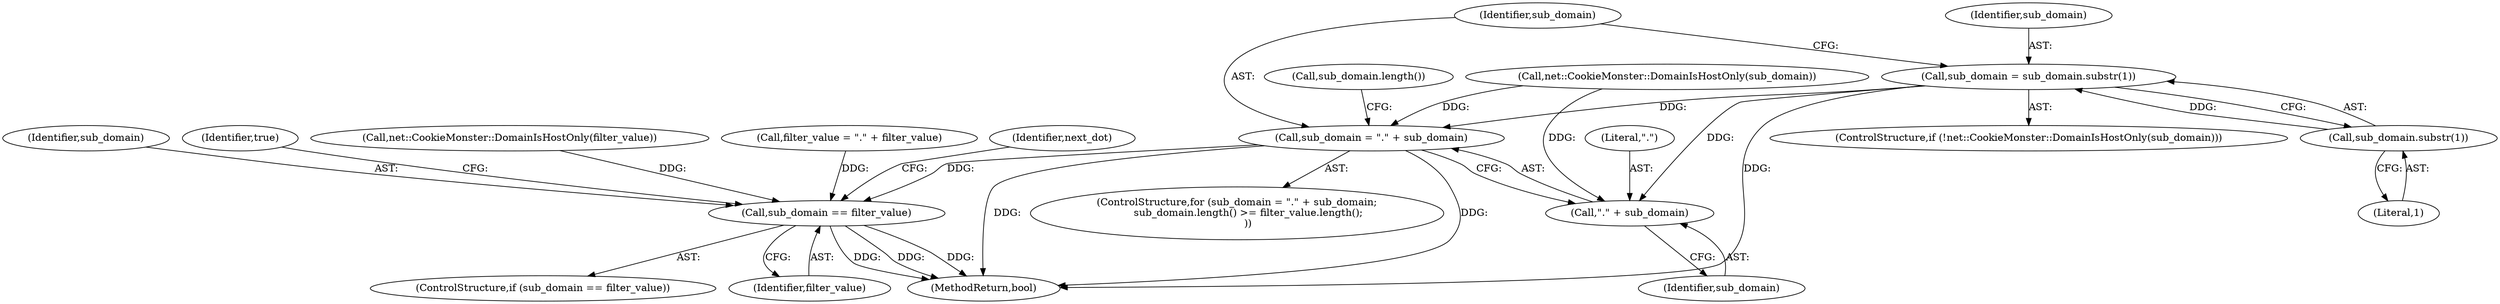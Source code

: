 digraph "0_Chrome_b7e899141194fa27d55a990e38ae8bdcc5183a90_9@API" {
"1000132" [label="(Call,sub_domain = sub_domain.substr(1))"];
"1000134" [label="(Call,sub_domain.substr(1))"];
"1000137" [label="(Call,sub_domain = \".\" + sub_domain)"];
"1000147" [label="(Call,sub_domain == filter_value)"];
"1000139" [label="(Call,\".\" + sub_domain)"];
"1000134" [label="(Call,sub_domain.substr(1))"];
"1000137" [label="(Call,sub_domain = \".\" + sub_domain)"];
"1000148" [label="(Identifier,sub_domain)"];
"1000136" [label="(ControlStructure,for (sub_domain = \".\" + sub_domain;\n       sub_domain.length() >= filter_value.length();\n       ))"];
"1000143" [label="(Call,sub_domain.length())"];
"1000146" [label="(ControlStructure,if (sub_domain == filter_value))"];
"1000151" [label="(Identifier,true)"];
"1000133" [label="(Identifier,sub_domain)"];
"1000132" [label="(Call,sub_domain = sub_domain.substr(1))"];
"1000120" [label="(Call,net::CookieMonster::DomainIsHostOnly(filter_value))"];
"1000163" [label="(MethodReturn,bool)"];
"1000147" [label="(Call,sub_domain == filter_value)"];
"1000140" [label="(Literal,\".\")"];
"1000141" [label="(Identifier,sub_domain)"];
"1000135" [label="(Literal,1)"];
"1000139" [label="(Call,\".\" + sub_domain)"];
"1000149" [label="(Identifier,filter_value)"];
"1000122" [label="(Call,filter_value = \".\" + filter_value)"];
"1000138" [label="(Identifier,sub_domain)"];
"1000154" [label="(Identifier,next_dot)"];
"1000130" [label="(Call,net::CookieMonster::DomainIsHostOnly(sub_domain))"];
"1000128" [label="(ControlStructure,if (!net::CookieMonster::DomainIsHostOnly(sub_domain)))"];
"1000132" -> "1000128"  [label="AST: "];
"1000132" -> "1000134"  [label="CFG: "];
"1000133" -> "1000132"  [label="AST: "];
"1000134" -> "1000132"  [label="AST: "];
"1000138" -> "1000132"  [label="CFG: "];
"1000132" -> "1000163"  [label="DDG: "];
"1000134" -> "1000132"  [label="DDG: "];
"1000132" -> "1000137"  [label="DDG: "];
"1000132" -> "1000139"  [label="DDG: "];
"1000134" -> "1000135"  [label="CFG: "];
"1000135" -> "1000134"  [label="AST: "];
"1000137" -> "1000136"  [label="AST: "];
"1000137" -> "1000139"  [label="CFG: "];
"1000138" -> "1000137"  [label="AST: "];
"1000139" -> "1000137"  [label="AST: "];
"1000143" -> "1000137"  [label="CFG: "];
"1000137" -> "1000163"  [label="DDG: "];
"1000137" -> "1000163"  [label="DDG: "];
"1000130" -> "1000137"  [label="DDG: "];
"1000137" -> "1000147"  [label="DDG: "];
"1000147" -> "1000146"  [label="AST: "];
"1000147" -> "1000149"  [label="CFG: "];
"1000148" -> "1000147"  [label="AST: "];
"1000149" -> "1000147"  [label="AST: "];
"1000151" -> "1000147"  [label="CFG: "];
"1000154" -> "1000147"  [label="CFG: "];
"1000147" -> "1000163"  [label="DDG: "];
"1000147" -> "1000163"  [label="DDG: "];
"1000147" -> "1000163"  [label="DDG: "];
"1000122" -> "1000147"  [label="DDG: "];
"1000120" -> "1000147"  [label="DDG: "];
"1000139" -> "1000141"  [label="CFG: "];
"1000140" -> "1000139"  [label="AST: "];
"1000141" -> "1000139"  [label="AST: "];
"1000130" -> "1000139"  [label="DDG: "];
}
